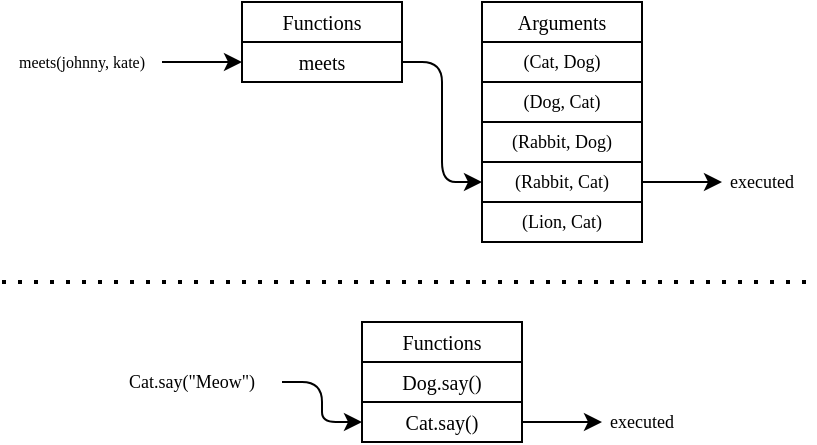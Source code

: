 <mxfile scale="3" border="0">
    <diagram id="MVHG9jKrJHXn6F27_AaR" name="Page-1">
        <mxGraphModel dx="803" dy="724" grid="1" gridSize="10" guides="1" tooltips="1" connect="1" arrows="1" fold="1" page="1" pageScale="1" pageWidth="583" pageHeight="827" math="0" shadow="0">
            <root>
                <mxCell id="0"/>
                <mxCell id="1" parent="0"/>
                <mxCell id="23" value="" style="group" vertex="1" connectable="0" parent="1">
                    <mxGeometry x="160" y="80" width="80" height="40" as="geometry"/>
                </mxCell>
                <mxCell id="2" value="" style="rounded=0;whiteSpace=wrap;html=1;fillColor=none;" vertex="1" parent="23">
                    <mxGeometry width="80" height="40" as="geometry"/>
                </mxCell>
                <mxCell id="4" value="" style="endArrow=none;html=1;" edge="1" parent="23">
                    <mxGeometry width="50" height="50" relative="1" as="geometry">
                        <mxPoint y="20" as="sourcePoint"/>
                        <mxPoint x="80" y="20" as="targetPoint"/>
                    </mxGeometry>
                </mxCell>
                <mxCell id="5" value="Functions" style="text;html=1;strokeColor=none;fillColor=none;align=center;verticalAlign=middle;whiteSpace=wrap;rounded=0;fontFamily=Georgia;fontSize=10;" vertex="1" parent="23">
                    <mxGeometry width="80" height="20" as="geometry"/>
                </mxCell>
                <mxCell id="6" value="meets" style="text;html=1;strokeColor=none;fillColor=none;align=center;verticalAlign=middle;whiteSpace=wrap;rounded=0;fontFamily=Georgia;fontSize=10;" vertex="1" parent="23">
                    <mxGeometry y="20" width="80" height="20" as="geometry"/>
                </mxCell>
                <mxCell id="24" value="" style="group" vertex="1" connectable="0" parent="1">
                    <mxGeometry x="280" y="80" width="80" height="120" as="geometry"/>
                </mxCell>
                <mxCell id="10" value="" style="rounded=0;whiteSpace=wrap;html=1;fillColor=none;" vertex="1" parent="24">
                    <mxGeometry width="80" height="120" as="geometry"/>
                </mxCell>
                <mxCell id="11" value="" style="endArrow=none;html=1;" edge="1" parent="24">
                    <mxGeometry width="50" height="50" relative="1" as="geometry">
                        <mxPoint y="20" as="sourcePoint"/>
                        <mxPoint x="80" y="20" as="targetPoint"/>
                    </mxGeometry>
                </mxCell>
                <mxCell id="12" value="Arguments" style="text;html=1;strokeColor=none;fillColor=none;align=center;verticalAlign=middle;whiteSpace=wrap;rounded=0;fontFamily=Georgia;fontSize=10;" vertex="1" parent="24">
                    <mxGeometry width="80" height="20" as="geometry"/>
                </mxCell>
                <mxCell id="13" value="(Cat, Dog)" style="text;html=1;strokeColor=none;fillColor=none;align=center;verticalAlign=middle;whiteSpace=wrap;rounded=0;fontFamily=Georgia;fontSize=9;" vertex="1" parent="24">
                    <mxGeometry y="20" width="80" height="20" as="geometry"/>
                </mxCell>
                <mxCell id="14" value="" style="endArrow=none;html=1;fontFamily=Georgia;fontSize=10;" edge="1" parent="24">
                    <mxGeometry width="50" height="50" relative="1" as="geometry">
                        <mxPoint x="80" y="40" as="sourcePoint"/>
                        <mxPoint y="40" as="targetPoint"/>
                    </mxGeometry>
                </mxCell>
                <mxCell id="15" value="(Dog, Cat)" style="text;html=1;strokeColor=none;fillColor=none;align=center;verticalAlign=middle;whiteSpace=wrap;rounded=0;fontFamily=Georgia;fontSize=9;" vertex="1" parent="24">
                    <mxGeometry y="40" width="80" height="20" as="geometry"/>
                </mxCell>
                <mxCell id="16" value="" style="endArrow=none;html=1;fontFamily=Georgia;fontSize=10;" edge="1" parent="24">
                    <mxGeometry width="50" height="50" relative="1" as="geometry">
                        <mxPoint x="80" y="60" as="sourcePoint"/>
                        <mxPoint y="60" as="targetPoint"/>
                    </mxGeometry>
                </mxCell>
                <mxCell id="17" value="(Rabbit, Dog)" style="text;html=1;strokeColor=none;fillColor=none;align=center;verticalAlign=middle;whiteSpace=wrap;rounded=0;fontFamily=Georgia;fontSize=9;" vertex="1" parent="24">
                    <mxGeometry y="60" width="80" height="20" as="geometry"/>
                </mxCell>
                <mxCell id="18" value="" style="endArrow=none;html=1;fontFamily=Georgia;fontSize=10;" edge="1" parent="24">
                    <mxGeometry width="50" height="50" relative="1" as="geometry">
                        <mxPoint x="80" y="80" as="sourcePoint"/>
                        <mxPoint y="80" as="targetPoint"/>
                    </mxGeometry>
                </mxCell>
                <mxCell id="19" value="(Rabbit, Cat)" style="text;html=1;strokeColor=none;fillColor=none;align=center;verticalAlign=middle;whiteSpace=wrap;rounded=0;fontFamily=Georgia;fontSize=9;" vertex="1" parent="24">
                    <mxGeometry y="80" width="80" height="20" as="geometry"/>
                </mxCell>
                <mxCell id="20" value="" style="endArrow=none;html=1;fontFamily=Georgia;fontSize=10;" edge="1" parent="24">
                    <mxGeometry width="50" height="50" relative="1" as="geometry">
                        <mxPoint x="80" y="100" as="sourcePoint"/>
                        <mxPoint y="100" as="targetPoint"/>
                    </mxGeometry>
                </mxCell>
                <mxCell id="21" value="(Lion, Cat)" style="text;html=1;strokeColor=none;fillColor=none;align=center;verticalAlign=middle;whiteSpace=wrap;rounded=0;fontFamily=Georgia;fontSize=9;" vertex="1" parent="24">
                    <mxGeometry y="100" width="80" height="20" as="geometry"/>
                </mxCell>
                <mxCell id="26" style="edgeStyle=none;html=1;exitX=1;exitY=0.5;exitDx=0;exitDy=0;entryX=0;entryY=0.5;entryDx=0;entryDy=0;fontFamily=Georgia;fontSize=9;" edge="1" parent="1" source="25" target="6">
                    <mxGeometry relative="1" as="geometry"/>
                </mxCell>
                <mxCell id="25" value="meets(johnny, kate)" style="text;html=1;strokeColor=none;fillColor=none;align=center;verticalAlign=middle;whiteSpace=wrap;rounded=0;fontFamily=Georgia;fontSize=8;" vertex="1" parent="1">
                    <mxGeometry x="40" y="100" width="80" height="20" as="geometry"/>
                </mxCell>
                <mxCell id="27" style="edgeStyle=none;html=1;exitX=1;exitY=0.5;exitDx=0;exitDy=0;entryX=0;entryY=0.5;entryDx=0;entryDy=0;fontFamily=Georgia;fontSize=9;" edge="1" parent="1" source="6" target="19">
                    <mxGeometry relative="1" as="geometry">
                        <Array as="points">
                            <mxPoint x="260" y="110"/>
                            <mxPoint x="260" y="170"/>
                        </Array>
                    </mxGeometry>
                </mxCell>
                <mxCell id="28" style="edgeStyle=none;html=1;exitX=1;exitY=0.5;exitDx=0;exitDy=0;fontFamily=Georgia;fontSize=9;" edge="1" parent="1" source="19">
                    <mxGeometry relative="1" as="geometry">
                        <mxPoint x="400" y="170" as="targetPoint"/>
                    </mxGeometry>
                </mxCell>
                <mxCell id="29" value="executed" style="text;html=1;strokeColor=none;fillColor=none;align=center;verticalAlign=middle;whiteSpace=wrap;rounded=0;fontFamily=Georgia;fontSize=9;" vertex="1" parent="1">
                    <mxGeometry x="400" y="160" width="40" height="20" as="geometry"/>
                </mxCell>
                <mxCell id="32" value="" style="rounded=0;whiteSpace=wrap;html=1;fillColor=none;" vertex="1" parent="1">
                    <mxGeometry x="220" y="240" width="80" height="60" as="geometry"/>
                </mxCell>
                <mxCell id="33" value="" style="endArrow=none;html=1;" edge="1" parent="1">
                    <mxGeometry width="50" height="50" relative="1" as="geometry">
                        <mxPoint x="220" y="260" as="sourcePoint"/>
                        <mxPoint x="300" y="260" as="targetPoint"/>
                    </mxGeometry>
                </mxCell>
                <mxCell id="34" value="Functions" style="text;html=1;strokeColor=none;fillColor=none;align=center;verticalAlign=middle;whiteSpace=wrap;rounded=0;fontFamily=Georgia;fontSize=10;" vertex="1" parent="1">
                    <mxGeometry x="220" y="240" width="80" height="20" as="geometry"/>
                </mxCell>
                <mxCell id="35" value="Dog.say()" style="text;html=1;strokeColor=none;fillColor=none;align=center;verticalAlign=middle;whiteSpace=wrap;rounded=0;fontFamily=Georgia;fontSize=10;" vertex="1" parent="1">
                    <mxGeometry x="220" y="260" width="80" height="20" as="geometry"/>
                </mxCell>
                <mxCell id="42" style="edgeStyle=none;html=1;exitX=1;exitY=0.5;exitDx=0;exitDy=0;fontFamily=Georgia;fontSize=9;" edge="1" parent="1" source="37" target="41">
                    <mxGeometry relative="1" as="geometry"/>
                </mxCell>
                <mxCell id="37" value="Cat.say()" style="text;html=1;strokeColor=none;fillColor=none;align=center;verticalAlign=middle;whiteSpace=wrap;rounded=0;fontFamily=Georgia;fontSize=10;" vertex="1" parent="1">
                    <mxGeometry x="220" y="280" width="80" height="20" as="geometry"/>
                </mxCell>
                <mxCell id="38" value="" style="endArrow=none;html=1;fontFamily=Georgia;fontSize=9;" edge="1" parent="1">
                    <mxGeometry width="50" height="50" relative="1" as="geometry">
                        <mxPoint x="220" y="280" as="sourcePoint"/>
                        <mxPoint x="300" y="280" as="targetPoint"/>
                    </mxGeometry>
                </mxCell>
                <mxCell id="40" style="edgeStyle=none;html=1;exitX=1;exitY=0.5;exitDx=0;exitDy=0;entryX=0;entryY=0.5;entryDx=0;entryDy=0;fontFamily=Georgia;fontSize=9;" edge="1" parent="1" source="39" target="37">
                    <mxGeometry relative="1" as="geometry">
                        <Array as="points">
                            <mxPoint x="200" y="270"/>
                            <mxPoint x="200" y="290"/>
                        </Array>
                    </mxGeometry>
                </mxCell>
                <mxCell id="39" value="Cat.say(&quot;Meow&quot;)" style="text;html=1;strokeColor=none;fillColor=none;align=center;verticalAlign=middle;whiteSpace=wrap;rounded=0;fontFamily=Georgia;fontSize=9;" vertex="1" parent="1">
                    <mxGeometry x="90" y="260" width="90" height="20" as="geometry"/>
                </mxCell>
                <mxCell id="41" value="executed" style="text;html=1;strokeColor=none;fillColor=none;align=center;verticalAlign=middle;whiteSpace=wrap;rounded=0;fontFamily=Georgia;fontSize=9;" vertex="1" parent="1">
                    <mxGeometry x="340" y="280" width="40" height="20" as="geometry"/>
                </mxCell>
                <mxCell id="43" value="" style="endArrow=none;dashed=1;html=1;dashPattern=1 3;strokeWidth=2;fontFamily=Georgia;fontSize=9;" edge="1" parent="1">
                    <mxGeometry width="50" height="50" relative="1" as="geometry">
                        <mxPoint x="40" y="220" as="sourcePoint"/>
                        <mxPoint x="444.444" y="220" as="targetPoint"/>
                    </mxGeometry>
                </mxCell>
            </root>
        </mxGraphModel>
    </diagram>
</mxfile>